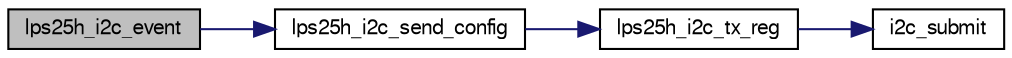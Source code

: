 digraph "lps25h_i2c_event"
{
  edge [fontname="FreeSans",fontsize="10",labelfontname="FreeSans",labelfontsize="10"];
  node [fontname="FreeSans",fontsize="10",shape=record];
  rankdir="LR";
  Node1 [label="lps25h_i2c_event",height=0.2,width=0.4,color="black", fillcolor="grey75", style="filled", fontcolor="black"];
  Node1 -> Node2 [color="midnightblue",fontsize="10",style="solid",fontname="FreeSans"];
  Node2 [label="lps25h_i2c_send_config",height=0.2,width=0.4,color="black", fillcolor="white", style="filled",URL="$lps25h__i2c_8c.html#a0b265155a2e0ae47d154e1c02151f1f1"];
  Node2 -> Node3 [color="midnightblue",fontsize="10",style="solid",fontname="FreeSans"];
  Node3 [label="lps25h_i2c_tx_reg",height=0.2,width=0.4,color="black", fillcolor="white", style="filled",URL="$lps25h__i2c_8c.html#ab3cba2a5e74bcc3df601e45df0089d4c"];
  Node3 -> Node4 [color="midnightblue",fontsize="10",style="solid",fontname="FreeSans"];
  Node4 [label="i2c_submit",height=0.2,width=0.4,color="black", fillcolor="white", style="filled",URL="$group__i2c.html#ga4eed48e542a9c71b93372f5a38d7e367",tooltip="Submit a I2C transaction. "];
}
